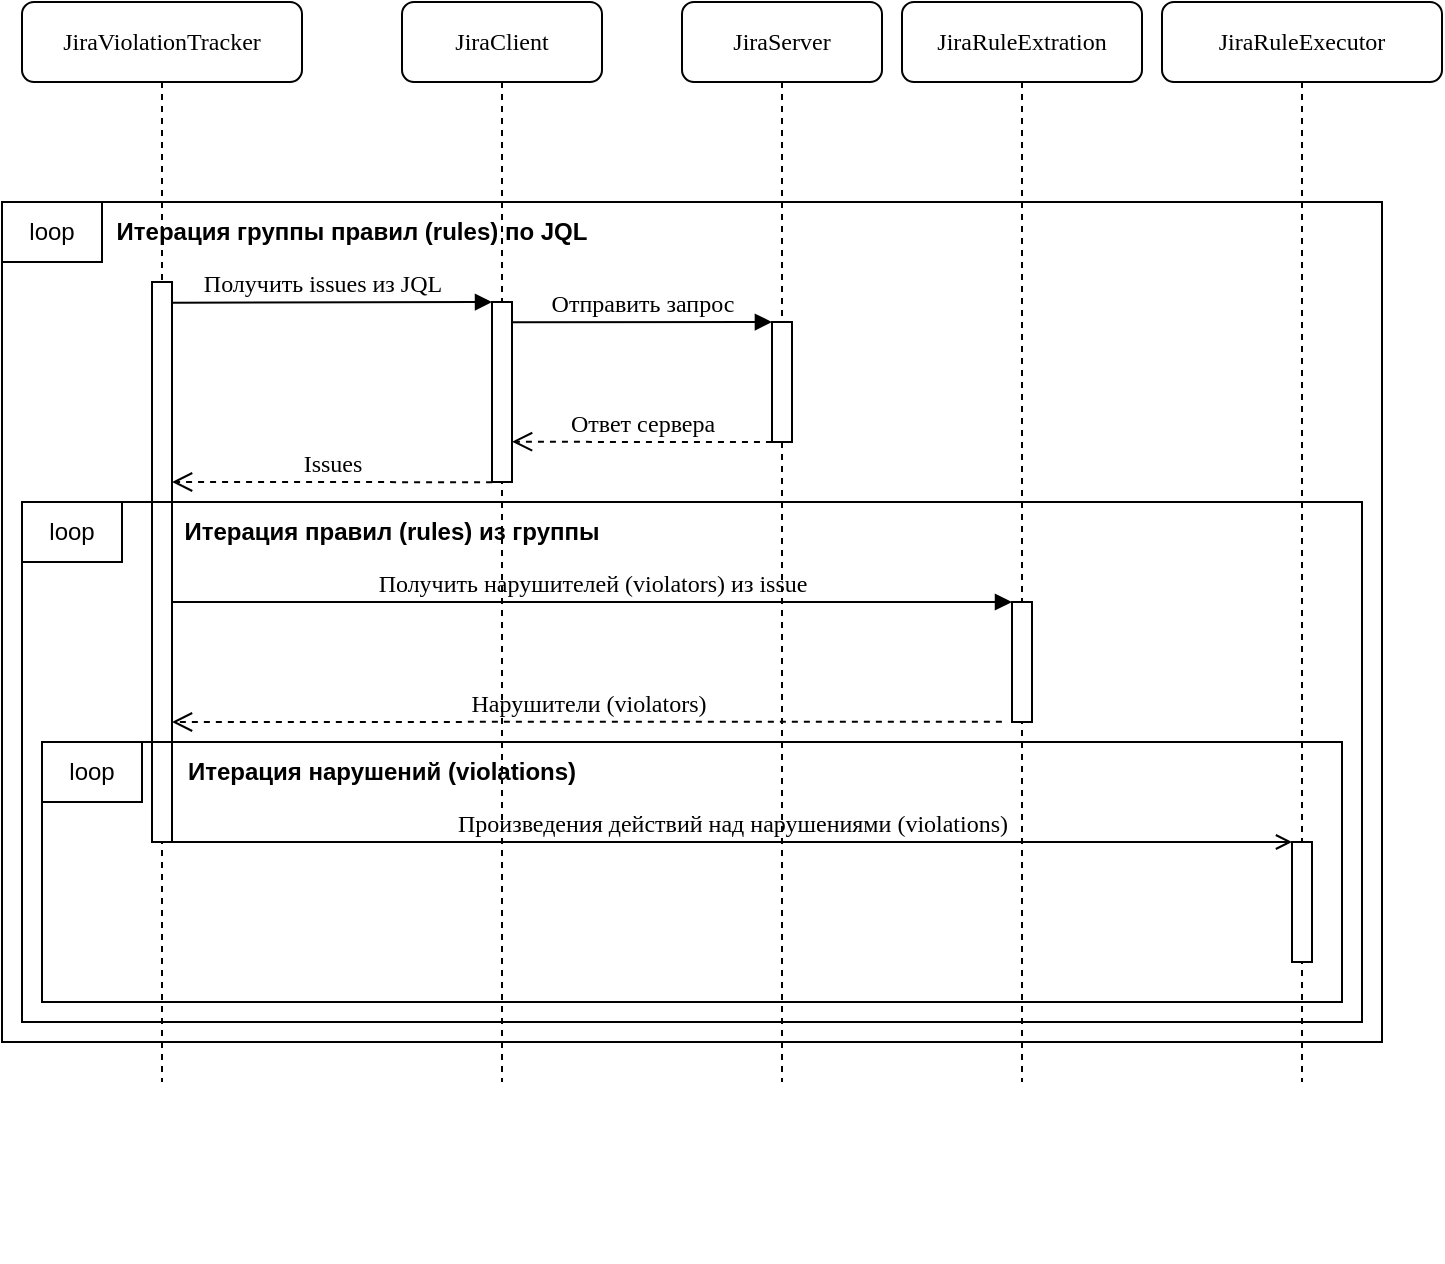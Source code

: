 <mxfile version="24.8.3" pages="2">
  <diagram id="vakS7NAxDZcy6g4z0lDy" name="Sequence">
    <mxGraphModel dx="1430" dy="761" grid="1" gridSize="10" guides="1" tooltips="1" connect="1" arrows="1" fold="1" page="1" pageScale="1" pageWidth="850" pageHeight="1100" math="0" shadow="0">
      <root>
        <mxCell id="0" />
        <mxCell id="1" parent="0" />
        <mxCell id="gVNF3NikwQE1ZalJSSpd-6" value="&lt;div&gt;JiraRuleExtration&lt;/div&gt;" style="shape=umlLifeline;perimeter=lifelinePerimeter;whiteSpace=wrap;html=1;container=1;collapsible=0;recursiveResize=0;outlineConnect=0;rounded=1;shadow=0;comic=0;labelBackgroundColor=none;strokeWidth=1;fontFamily=Verdana;fontSize=12;align=center;" parent="1" vertex="1">
          <mxGeometry x="450" y="20" width="120" height="540" as="geometry" />
        </mxCell>
        <mxCell id="DYRL_JZSQu2P8z3fibKQ-9" value="" style="html=1;points=[];perimeter=orthogonalPerimeter;rounded=0;shadow=0;comic=0;labelBackgroundColor=none;strokeWidth=1;fontFamily=Verdana;fontSize=12;align=center;fillColor=default;" vertex="1" parent="gVNF3NikwQE1ZalJSSpd-6">
          <mxGeometry x="55" y="300" width="10" height="60" as="geometry" />
        </mxCell>
        <mxCell id="gVNF3NikwQE1ZalJSSpd-1" value="JiraClient" style="shape=umlLifeline;perimeter=lifelinePerimeter;whiteSpace=wrap;html=1;container=0;collapsible=0;recursiveResize=0;outlineConnect=0;rounded=1;shadow=0;comic=0;labelBackgroundColor=none;strokeWidth=1;fontFamily=Verdana;fontSize=12;align=center;" parent="1" vertex="1">
          <mxGeometry x="200" y="20" width="100" height="540" as="geometry" />
        </mxCell>
        <mxCell id="gVNF3NikwQE1ZalJSSpd-3" value="JiraServer" style="shape=umlLifeline;perimeter=lifelinePerimeter;whiteSpace=wrap;html=1;container=0;collapsible=0;recursiveResize=0;outlineConnect=0;rounded=1;shadow=0;comic=0;labelBackgroundColor=none;strokeWidth=1;fontFamily=Verdana;fontSize=12;align=center;" parent="1" vertex="1">
          <mxGeometry x="340" y="20" width="100" height="540" as="geometry" />
        </mxCell>
        <mxCell id="gVNF3NikwQE1ZalJSSpd-7" value="JiraRuleExecutor" style="shape=umlLifeline;perimeter=lifelinePerimeter;whiteSpace=wrap;html=1;container=1;collapsible=0;recursiveResize=0;outlineConnect=0;rounded=1;shadow=0;comic=0;labelBackgroundColor=none;strokeWidth=1;fontFamily=Verdana;fontSize=12;align=center;" parent="1" vertex="1">
          <mxGeometry x="580" y="20" width="140" height="540" as="geometry" />
        </mxCell>
        <mxCell id="DYRL_JZSQu2P8z3fibKQ-20" value="" style="html=1;points=[];perimeter=orthogonalPerimeter;rounded=0;shadow=0;comic=0;labelBackgroundColor=none;strokeWidth=1;fontFamily=Verdana;fontSize=12;align=center;fillColor=default;" vertex="1" parent="gVNF3NikwQE1ZalJSSpd-7">
          <mxGeometry x="65" y="420" width="10" height="60" as="geometry" />
        </mxCell>
        <mxCell id="gVNF3NikwQE1ZalJSSpd-9" value="JiraViolationTracker" style="shape=umlLifeline;perimeter=lifelinePerimeter;whiteSpace=wrap;html=1;container=0;collapsible=0;recursiveResize=0;outlineConnect=0;rounded=1;shadow=0;comic=0;labelBackgroundColor=none;strokeWidth=1;fontFamily=Verdana;fontSize=12;align=center;movable=1;resizable=1;rotatable=1;deletable=1;editable=1;locked=0;connectable=1;" parent="1" vertex="1">
          <mxGeometry x="10" y="20" width="140" height="540" as="geometry" />
        </mxCell>
        <mxCell id="gVNF3NikwQE1ZalJSSpd-10" value="" style="html=1;points=[];perimeter=orthogonalPerimeter;rounded=0;shadow=0;comic=0;labelBackgroundColor=none;strokeWidth=1;fontFamily=Verdana;fontSize=12;align=center;" parent="1" vertex="1">
          <mxGeometry x="75" y="160" width="10" height="280" as="geometry" />
        </mxCell>
        <mxCell id="DYRL_JZSQu2P8z3fibKQ-1" value="Получить issues из JQL" style="html=1;verticalAlign=bottom;endArrow=block;entryX=0;entryY=0.002;labelBackgroundColor=none;fontFamily=Verdana;fontSize=12;edgeStyle=elbowEdgeStyle;elbow=vertical;entryDx=0;entryDy=0;entryPerimeter=0;exitX=0.964;exitY=0.037;exitDx=0;exitDy=0;exitPerimeter=0;" edge="1" parent="1" source="gVNF3NikwQE1ZalJSSpd-10" target="gVNF3NikwQE1ZalJSSpd-2">
          <mxGeometry x="-0.057" relative="1" as="geometry">
            <mxPoint x="90" y="170" as="sourcePoint" />
            <mxPoint x="215" y="170" as="targetPoint" />
            <Array as="points">
              <mxPoint x="170" y="170" />
            </Array>
            <mxPoint as="offset" />
          </mxGeometry>
        </mxCell>
        <mxCell id="DYRL_JZSQu2P8z3fibKQ-4" value="Issues" style="html=1;verticalAlign=bottom;endArrow=open;dashed=1;endSize=8;labelBackgroundColor=none;fontFamily=Verdana;fontSize=12;edgeStyle=elbowEdgeStyle;elbow=vertical;exitX=0.004;exitY=1.001;exitDx=0;exitDy=0;exitPerimeter=0;entryX=1.003;entryY=0.357;entryDx=0;entryDy=0;entryPerimeter=0;" edge="1" parent="1" source="gVNF3NikwQE1ZalJSSpd-2" target="gVNF3NikwQE1ZalJSSpd-10">
          <mxGeometry relative="1" as="geometry">
            <mxPoint x="90" y="260" as="targetPoint" />
            <Array as="points">
              <mxPoint x="160" y="260" />
              <mxPoint x="190" y="260" />
            </Array>
            <mxPoint x="215" y="260" as="sourcePoint" />
          </mxGeometry>
        </mxCell>
        <mxCell id="DYRL_JZSQu2P8z3fibKQ-2" value="Отправить запрос" style="html=1;verticalAlign=bottom;endArrow=block;labelBackgroundColor=none;fontFamily=Verdana;fontSize=12;edgeStyle=elbowEdgeStyle;elbow=vertical;exitX=1.005;exitY=0.113;exitDx=0;exitDy=0;exitPerimeter=0;entryX=-0.004;entryY=0.001;entryDx=0;entryDy=0;entryPerimeter=0;" edge="1" parent="1" source="gVNF3NikwQE1ZalJSSpd-2" target="gVNF3NikwQE1ZalJSSpd-4">
          <mxGeometry relative="1" as="geometry">
            <mxPoint x="250" y="180" as="sourcePoint" />
            <Array as="points" />
            <mxPoint x="385" y="180" as="targetPoint" />
          </mxGeometry>
        </mxCell>
        <mxCell id="DYRL_JZSQu2P8z3fibKQ-3" value="Ответ сервера" style="html=1;verticalAlign=bottom;endArrow=open;dashed=1;endSize=8;labelBackgroundColor=none;fontFamily=Verdana;fontSize=12;edgeStyle=elbowEdgeStyle;elbow=horizontal;exitX=-0.003;exitY=1.001;exitDx=0;exitDy=0;exitPerimeter=0;entryX=1.003;entryY=0.776;entryDx=0;entryDy=0;entryPerimeter=0;" edge="1" parent="1" source="gVNF3NikwQE1ZalJSSpd-4" target="gVNF3NikwQE1ZalJSSpd-2">
          <mxGeometry relative="1" as="geometry">
            <mxPoint x="265" y="240" as="targetPoint" />
            <Array as="points">
              <mxPoint x="340" y="240" />
              <mxPoint x="370" y="240" />
            </Array>
            <mxPoint x="395" y="240" as="sourcePoint" />
          </mxGeometry>
        </mxCell>
        <mxCell id="gVNF3NikwQE1ZalJSSpd-2" value="" style="html=1;points=[];perimeter=orthogonalPerimeter;rounded=0;shadow=0;comic=0;labelBackgroundColor=none;strokeWidth=1;fontFamily=Verdana;fontSize=12;align=center;" parent="1" vertex="1">
          <mxGeometry x="245" y="170" width="10" height="90" as="geometry" />
        </mxCell>
        <mxCell id="gVNF3NikwQE1ZalJSSpd-4" value="" style="html=1;points=[];perimeter=orthogonalPerimeter;rounded=0;shadow=0;comic=0;labelBackgroundColor=none;strokeWidth=1;fontFamily=Verdana;fontSize=12;align=center;" parent="1" vertex="1">
          <mxGeometry x="385" y="180" width="10" height="60" as="geometry" />
        </mxCell>
        <mxCell id="DYRL_JZSQu2P8z3fibKQ-17" value="Получить нарушителей (violators) из issue" style="html=1;verticalAlign=bottom;endArrow=block;labelBackgroundColor=none;fontFamily=Verdana;fontSize=12;edgeStyle=elbowEdgeStyle;elbow=vertical;" edge="1" parent="1">
          <mxGeometry relative="1" as="geometry">
            <mxPoint x="85" y="320" as="sourcePoint" />
            <mxPoint x="505" y="320" as="targetPoint" />
            <Array as="points">
              <mxPoint x="300" y="320" />
            </Array>
          </mxGeometry>
        </mxCell>
        <mxCell id="DYRL_JZSQu2P8z3fibKQ-31" value="Нарушители (violators)" style="html=1;verticalAlign=bottom;endArrow=open;dashed=1;endSize=8;labelBackgroundColor=none;fontFamily=Verdana;fontSize=12;edgeStyle=elbowEdgeStyle;elbow=vertical;exitX=-0.007;exitY=0.997;exitDx=0;exitDy=0;exitPerimeter=0;" edge="1" parent="1">
          <mxGeometry relative="1" as="geometry">
            <mxPoint x="85" y="380" as="targetPoint" />
            <Array as="points">
              <mxPoint x="410" y="380" />
              <mxPoint x="440" y="380" />
            </Array>
            <mxPoint x="499.93" y="379.82" as="sourcePoint" />
          </mxGeometry>
        </mxCell>
        <mxCell id="DYRL_JZSQu2P8z3fibKQ-32" value="Произведения действий над нарушениями (violations)" style="html=1;verticalAlign=bottom;endArrow=open;labelBackgroundColor=none;fontFamily=Verdana;fontSize=12;edgeStyle=elbowEdgeStyle;elbow=vertical;endFill=0;entryX=0.003;entryY=0.001;entryDx=0;entryDy=0;entryPerimeter=0;" edge="1" parent="1" target="DYRL_JZSQu2P8z3fibKQ-20">
          <mxGeometry relative="1" as="geometry">
            <mxPoint x="84.996" y="440" as="sourcePoint" />
            <mxPoint x="650" y="440" as="targetPoint" />
            <Array as="points" />
            <mxPoint as="offset" />
          </mxGeometry>
        </mxCell>
        <mxCell id="DYRL_JZSQu2P8z3fibKQ-35" value="" style="rounded=0;whiteSpace=wrap;html=1;fillColor=none;" vertex="1" parent="1">
          <mxGeometry y="120" width="690" height="420" as="geometry" />
        </mxCell>
        <mxCell id="DYRL_JZSQu2P8z3fibKQ-36" value="loop" style="rounded=0;whiteSpace=wrap;html=1;" vertex="1" parent="1">
          <mxGeometry y="120" width="50" height="30" as="geometry" />
        </mxCell>
        <mxCell id="DYRL_JZSQu2P8z3fibKQ-38" value="Итерация группы правил (rules) по JQL" style="text;html=1;align=center;verticalAlign=middle;whiteSpace=wrap;rounded=0;fontStyle=1" vertex="1" parent="1">
          <mxGeometry x="50" y="120" width="250" height="30" as="geometry" />
        </mxCell>
        <mxCell id="DYRL_JZSQu2P8z3fibKQ-44" value="" style="group" vertex="1" connectable="0" parent="1">
          <mxGeometry x="10" y="270" width="680" height="380" as="geometry" />
        </mxCell>
        <mxCell id="DYRL_JZSQu2P8z3fibKQ-40" value="" style="rounded=0;whiteSpace=wrap;html=1;fillColor=none;" vertex="1" parent="DYRL_JZSQu2P8z3fibKQ-44">
          <mxGeometry width="670" height="260" as="geometry" />
        </mxCell>
        <mxCell id="DYRL_JZSQu2P8z3fibKQ-42" value="Итерация правил (rules) из группы" style="text;html=1;align=center;verticalAlign=middle;whiteSpace=wrap;rounded=0;fontStyle=1" vertex="1" parent="DYRL_JZSQu2P8z3fibKQ-44">
          <mxGeometry x="80" width="210" height="30" as="geometry" />
        </mxCell>
        <mxCell id="DYRL_JZSQu2P8z3fibKQ-41" value="loop" style="rounded=0;whiteSpace=wrap;html=1;" vertex="1" parent="DYRL_JZSQu2P8z3fibKQ-44">
          <mxGeometry width="50" height="30" as="geometry" />
        </mxCell>
        <mxCell id="DYRL_JZSQu2P8z3fibKQ-45" value="" style="group" vertex="1" connectable="0" parent="DYRL_JZSQu2P8z3fibKQ-44">
          <mxGeometry x="10" y="120" width="670" height="260" as="geometry" />
        </mxCell>
        <mxCell id="DYRL_JZSQu2P8z3fibKQ-46" value="" style="rounded=0;whiteSpace=wrap;html=1;fillColor=none;" vertex="1" parent="DYRL_JZSQu2P8z3fibKQ-45">
          <mxGeometry width="650" height="130" as="geometry" />
        </mxCell>
        <mxCell id="DYRL_JZSQu2P8z3fibKQ-47" value="Итерация нарушений (violations)" style="text;html=1;align=center;verticalAlign=middle;whiteSpace=wrap;rounded=0;fontStyle=1" vertex="1" parent="DYRL_JZSQu2P8z3fibKQ-45">
          <mxGeometry x="70" width="200" height="30" as="geometry" />
        </mxCell>
        <mxCell id="DYRL_JZSQu2P8z3fibKQ-48" value="loop" style="rounded=0;whiteSpace=wrap;html=1;" vertex="1" parent="DYRL_JZSQu2P8z3fibKQ-45">
          <mxGeometry width="50" height="30" as="geometry" />
        </mxCell>
      </root>
    </mxGraphModel>
  </diagram>
  <diagram name="Class" id="c4acf3e9-155e-7222-9cf6-157b1a14988f">
    <mxGraphModel dx="2074" dy="1104" grid="1" gridSize="10" guides="1" tooltips="1" connect="1" arrows="1" fold="1" page="1" pageScale="1" pageWidth="850" pageHeight="1100" background="none" math="0" shadow="0">
      <root>
        <mxCell id="0" />
        <mxCell id="1" parent="0" />
        <mxCell id="M7qBrIGJbLVV2UQd1HQU-116" value="" style="rounded=0;whiteSpace=wrap;html=1;gradientColor=none;fillStyle=zigzag-line;fillColor=none;" parent="1" vertex="1">
          <mxGeometry x="1030" y="350" width="510" height="580" as="geometry" />
        </mxCell>
        <mxCell id="M7qBrIGJbLVV2UQd1HQU-115" value="" style="rounded=0;whiteSpace=wrap;html=1;gradientColor=none;fillStyle=zigzag-line;fillColor=none;" parent="1" vertex="1">
          <mxGeometry x="160" y="10" width="640" height="460" as="geometry" />
        </mxCell>
        <mxCell id="M7qBrIGJbLVV2UQd1HQU-154" value="" style="rounded=0;whiteSpace=wrap;html=1;fillStyle=zigzag-line;fillColor=none;" parent="1" vertex="1">
          <mxGeometry x="60" y="651.5" width="950" height="890" as="geometry" />
        </mxCell>
        <mxCell id="5d2195bd80daf111-20" value="&lt;p style=&quot;margin:0px;margin-top:4px;text-align:center;&quot;&gt;&lt;b&gt;EmailMessage&lt;/b&gt;&lt;/p&gt;&lt;hr size=&quot;1&quot;&gt;&lt;p style=&quot;margin:0px;margin-left:4px;&quot;&gt;- content: object&lt;br&gt;- subject: string?&lt;/p&gt;&lt;hr size=&quot;1&quot;&gt;&lt;p style=&quot;margin: 0px 0px 0px 4px;&quot;&gt;+&amp;nbsp;&lt;span style=&quot;background-color: initial; text-align: center;&quot;&gt;emailMessage(&lt;/span&gt;&lt;span style=&quot;background-color: initial;&quot;&gt;content: object, subject:&amp;nbsp;&lt;/span&gt;&lt;span style=&quot;text-align: center; background-color: initial;&quot;&gt;string?&lt;/span&gt;&lt;span style=&quot;background-color: initial;&quot;&gt;&amp;nbsp;= null&lt;/span&gt;&lt;span style=&quot;background-color: initial; text-align: center;&quot;&gt;)&lt;/span&gt;&lt;/p&gt;&lt;p style=&quot;margin: 0px 0px 0px 4px;&quot;&gt;+ getContent(): object&lt;br&gt;&lt;/p&gt;&lt;p style=&quot;margin: 0px 0px 0px 4px;&quot;&gt;+ setContent(value: object)&lt;/p&gt;&lt;p style=&quot;margin: 0px 0px 0px 4px;&quot;&gt;+ getSubject(): string?&lt;br&gt;&lt;/p&gt;&lt;p style=&quot;margin: 0px 0px 0px 4px;&quot;&gt;+ setSubject(value:&amp;nbsp;&lt;span style=&quot;background-color: initial;&quot;&gt;string?&lt;/span&gt;&lt;span style=&quot;background-color: initial;&quot;&gt;)&lt;/span&gt;&lt;/p&gt;&lt;p style=&quot;margin: 0px 0px 0px 4px;&quot;&gt;+ createMimeMessage(): MimeMessage&lt;/p&gt;" style="verticalAlign=top;align=left;overflow=fill;fontSize=12;fontFamily=Helvetica;html=1;rounded=0;shadow=0;comic=0;labelBackgroundColor=none;strokeWidth=1" parent="1" vertex="1">
          <mxGeometry x="1050" y="390" width="305" height="160" as="geometry" />
        </mxCell>
        <mxCell id="M7qBrIGJbLVV2UQd1HQU-99" style="edgeStyle=orthogonalEdgeStyle;rounded=0;orthogonalLoop=1;jettySize=auto;html=1;exitX=0.191;exitY=-0.002;exitDx=0;exitDy=0;entryX=0.75;entryY=1;entryDx=0;entryDy=0;endArrow=open;endFill=0;dashed=1;endSize=10;exitPerimeter=0;" parent="1" source="M7qBrIGJbLVV2UQd1HQU-5" target="5d2195bd80daf111-18" edge="1">
          <mxGeometry relative="1" as="geometry" />
        </mxCell>
        <mxCell id="M7qBrIGJbLVV2UQd1HQU-103" style="edgeStyle=orthogonalEdgeStyle;rounded=0;orthogonalLoop=1;jettySize=auto;html=1;exitX=0.629;exitY=0.004;exitDx=0;exitDy=0;entryX=0.25;entryY=1;entryDx=0;entryDy=0;endArrow=open;endFill=0;endSize=10;dashed=1;exitPerimeter=0;" parent="1" source="M7qBrIGJbLVV2UQd1HQU-5" target="M7qBrIGJbLVV2UQd1HQU-3" edge="1">
          <mxGeometry relative="1" as="geometry" />
        </mxCell>
        <mxCell id="M7qBrIGJbLVV2UQd1HQU-5" value="&lt;p style=&quot;margin:0px;margin-top:4px;text-align:center;&quot;&gt;&lt;i&gt;&amp;lt;&amp;lt;Interface&amp;gt;&amp;gt;&lt;/i&gt;&lt;br&gt;&lt;b&gt;ISender&lt;/b&gt;&lt;/p&gt;&lt;hr size=&quot;1&quot;&gt;&lt;p style=&quot;margin:0px;margin-left:4px;&quot;&gt;&lt;br&gt;&lt;/p&gt;&lt;hr size=&quot;1&quot;&gt;&lt;p style=&quot;margin:0px;margin-left:4px;&quot;&gt;+ sendMessage(message:&amp;nbsp;&lt;span style=&quot;background-color: initial;&quot;&gt;IMessage&lt;/span&gt;&lt;span style=&quot;background-color: initial;&quot;&gt;, user:&amp;nbsp;&lt;/span&gt;&lt;span style=&quot;background-color: initial;&quot;&gt;IUser&lt;/span&gt;&lt;span style=&quot;background-color: initial;&quot;&gt;): Task&lt;/span&gt;&lt;/p&gt;" style="verticalAlign=top;align=left;overflow=fill;fontSize=12;fontFamily=Helvetica;html=1;rounded=0;shadow=0;comic=0;labelBackgroundColor=none;strokeWidth=1" parent="1" vertex="1">
          <mxGeometry x="340" y="200" width="410" height="93" as="geometry" />
        </mxCell>
        <mxCell id="M7qBrIGJbLVV2UQd1HQU-106" style="edgeStyle=orthogonalEdgeStyle;rounded=0;orthogonalLoop=1;jettySize=auto;html=1;exitX=1;exitY=0.25;exitDx=0;exitDy=0;entryX=0.25;entryY=0;entryDx=0;entryDy=0;endArrow=none;endFill=0;startArrow=block;startFill=0;dashed=1;endSize=6;startSize=10;" parent="1" source="M7qBrIGJbLVV2UQd1HQU-3" target="5d2195bd80daf111-20" edge="1">
          <mxGeometry relative="1" as="geometry" />
        </mxCell>
        <mxCell id="M7qBrIGJbLVV2UQd1HQU-117" style="edgeStyle=orthogonalEdgeStyle;rounded=0;orthogonalLoop=1;jettySize=auto;html=1;exitX=1;exitY=0.75;exitDx=0;exitDy=0;entryX=0;entryY=0.25;entryDx=0;entryDy=0;endArrow=diamondThin;endFill=0;endSize=10;" parent="1" source="M7qBrIGJbLVV2UQd1HQU-3" target="M7qBrIGJbLVV2UQd1HQU-21" edge="1">
          <mxGeometry relative="1" as="geometry">
            <Array as="points">
              <mxPoint x="1020" y="132" />
              <mxPoint x="1020" y="706" />
            </Array>
          </mxGeometry>
        </mxCell>
        <mxCell id="M7qBrIGJbLVV2UQd1HQU-3" value="&lt;p style=&quot;margin:0px;margin-top:4px;text-align:center;&quot;&gt;&lt;i&gt;&amp;lt;&amp;lt;Interface&amp;gt;&amp;gt;&lt;/i&gt;&lt;br&gt;&lt;b&gt;IMessage&lt;/b&gt;&lt;/p&gt;&lt;hr size=&quot;1&quot;&gt;&lt;p style=&quot;margin:0px;margin-left:4px;&quot;&gt;&lt;br&gt;&lt;/p&gt;&lt;hr size=&quot;1&quot;&gt;&lt;p style=&quot;margin:0px;margin-left:4px;&quot;&gt;+ getContent(): object&lt;br&gt;&lt;/p&gt;&lt;p style=&quot;margin:0px;margin-left:4px;&quot;&gt;+ setContent(value:&amp;nbsp;&lt;span style=&quot;background-color: initial;&quot;&gt;object&lt;/span&gt;&lt;span style=&quot;background-color: initial;&quot;&gt;)&lt;/span&gt;&lt;/p&gt;" style="verticalAlign=top;align=left;overflow=fill;fontSize=12;fontFamily=Helvetica;html=1;rounded=0;shadow=0;comic=0;labelBackgroundColor=none;strokeWidth=1" parent="1" vertex="1">
          <mxGeometry x="560" y="60" width="150" height="109" as="geometry" />
        </mxCell>
        <mxCell id="M7qBrIGJbLVV2UQd1HQU-14" style="edgeStyle=orthogonalEdgeStyle;rounded=0;orthogonalLoop=1;jettySize=auto;html=1;exitX=0.354;exitY=0.032;exitDx=0;exitDy=0;entryX=0.5;entryY=1;entryDx=0;entryDy=0;dashed=1;endArrow=block;endFill=0;endSize=10;exitPerimeter=0;" parent="1" source="M7qBrIGJbLVV2UQd1HQU-9" target="M7qBrIGJbLVV2UQd1HQU-5" edge="1">
          <mxGeometry relative="1" as="geometry" />
        </mxCell>
        <mxCell id="M7qBrIGJbLVV2UQd1HQU-9" value="&lt;p style=&quot;margin:0px;margin-top:4px;text-align:center;&quot;&gt;&lt;i&gt;&amp;lt;&amp;lt;Interface&amp;gt;&amp;gt;&lt;/i&gt;&lt;br&gt;&lt;b&gt;IMultiSender&lt;/b&gt;&lt;/p&gt;&lt;hr size=&quot;1&quot;&gt;&lt;p style=&quot;margin:0px;margin-left:4px;&quot;&gt;&lt;br&gt;&lt;/p&gt;&lt;hr size=&quot;1&quot;&gt;&lt;p style=&quot;margin:0px;margin-left:4px;&quot;&gt;+ sendMessage(message:&amp;nbsp;&lt;span style=&quot;background-color: initial;&quot;&gt;IMessage&lt;/span&gt;&lt;span style=&quot;background-color: initial;&quot;&gt;, users&lt;/span&gt;&lt;span style=&quot;background-color: initial;&quot;&gt;[0..*]&lt;/span&gt;&lt;span style=&quot;background-color: initial;&quot;&gt;:&amp;nbsp;&lt;/span&gt;&lt;span style=&quot;background-color: initial;&quot;&gt;IUser&lt;/span&gt;&lt;span style=&quot;background-color: initial;&quot;&gt;): Task&lt;/span&gt;&lt;/p&gt;" style="verticalAlign=top;align=left;overflow=fill;fontSize=12;fontFamily=Helvetica;html=1;rounded=0;shadow=0;comic=0;labelBackgroundColor=none;strokeWidth=1" parent="1" vertex="1">
          <mxGeometry x="427.5" y="352" width="335" height="93" as="geometry" />
        </mxCell>
        <mxCell id="M7qBrIGJbLVV2UQd1HQU-34" style="edgeStyle=orthogonalEdgeStyle;rounded=0;orthogonalLoop=1;jettySize=auto;html=1;exitX=0.5;exitY=0;exitDx=0;exitDy=0;entryX=0.5;entryY=1;entryDx=0;entryDy=0;endArrow=block;endFill=0;endSize=10;dashed=1;" parent="1" source="M7qBrIGJbLVV2UQd1HQU-21" target="M7qBrIGJbLVV2UQd1HQU-9" edge="1">
          <mxGeometry relative="1" as="geometry">
            <Array as="points">
              <mxPoint x="1268" y="590" />
              <mxPoint x="595" y="590" />
            </Array>
          </mxGeometry>
        </mxCell>
        <mxCell id="M7qBrIGJbLVV2UQd1HQU-112" style="edgeStyle=orthogonalEdgeStyle;rounded=0;orthogonalLoop=1;jettySize=auto;html=1;exitX=0.5;exitY=0;exitDx=0;exitDy=0;entryX=0.5;entryY=1;entryDx=0;entryDy=0;endArrow=block;endFill=0;dashed=1;endSize=10;" parent="1" source="M7qBrIGJbLVV2UQd1HQU-28" target="M7qBrIGJbLVV2UQd1HQU-1" edge="1">
          <mxGeometry relative="1" as="geometry">
            <Array as="points">
              <mxPoint x="760" y="716" />
              <mxPoint x="760" y="630" />
              <mxPoint x="284" y="630" />
            </Array>
          </mxGeometry>
        </mxCell>
        <mxCell id="M7qBrIGJbLVV2UQd1HQU-143" style="edgeStyle=orthogonalEdgeStyle;rounded=0;orthogonalLoop=1;jettySize=auto;html=1;exitX=0.5;exitY=1;exitDx=0;exitDy=0;entryX=0.935;entryY=0.001;entryDx=0;entryDy=0;endArrow=diamondThin;endFill=0;endSize=10;entryPerimeter=0;" parent="1" source="M7qBrIGJbLVV2UQd1HQU-28" target="M7qBrIGJbLVV2UQd1HQU-72" edge="1">
          <mxGeometry relative="1" as="geometry" />
        </mxCell>
        <mxCell id="M7qBrIGJbLVV2UQd1HQU-28" value="&lt;p style=&quot;margin:0px;margin-top:4px;text-align:center;&quot;&gt;&lt;b&gt;JiraClient&lt;/b&gt;&lt;/p&gt;&lt;hr size=&quot;1&quot;&gt;&lt;p style=&quot;margin:0px;margin-left:4px;&quot;&gt;- jiraClient: Jira&lt;br&gt;&lt;/p&gt;&lt;hr size=&quot;1&quot;&gt;&lt;p style=&quot;margin: 0px 0px 0px 4px;&quot;&gt;&lt;span style=&quot;background-color: initial;&quot;&gt;+ jiraClient(url: string, user:&amp;nbsp;&lt;/span&gt;&lt;span style=&quot;background-color: initial;&quot;&gt;string&lt;/span&gt;&lt;span style=&quot;background-color: initial;&quot;&gt;, password:&amp;nbsp;&lt;/span&gt;&lt;span style=&quot;background-color: initial;&quot;&gt;string&lt;/span&gt;&lt;span style=&quot;background-color: initial;&quot;&gt;)&lt;/span&gt;&lt;/p&gt;&lt;p style=&quot;margin: 0px 0px 0px 4px;&quot;&gt;+&amp;nbsp;&lt;span style=&quot;background-color: initial;&quot;&gt;checkUserId(userId:&amp;nbsp;&lt;/span&gt;&lt;span style=&quot;background-color: initial;&quot;&gt;object&lt;/span&gt;&lt;span style=&quot;background-color: initial;&quot;&gt;): Task&amp;lt;bool&amp;gt;&lt;/span&gt;&lt;/p&gt;&lt;p style=&quot;margin: 0px 0px 0px 4px;&quot;&gt;&lt;span style=&quot;background-color: initial;&quot;&gt;+&amp;nbsp;&lt;/span&gt;&lt;span style=&quot;background-color: initial;&quot;&gt;getIssuesFromJql(&lt;/span&gt;&lt;span style=&quot;background-color: initial;&quot;&gt;jql:&amp;nbsp;&lt;/span&gt;&lt;span style=&quot;background-color: initial;&quot;&gt;string&lt;/span&gt;&lt;span style=&quot;background-color: initial;&quot;&gt;,&lt;/span&gt;&lt;span style=&quot;background-color: initial;&quot;&gt;&amp;nbsp;maxIssues:&amp;nbsp;&lt;/span&gt;&lt;span style=&quot;background-color: initial;&quot;&gt;int?&lt;/span&gt;&lt;span style=&quot;background-color: initial;&quot;&gt;&amp;nbsp;= null):&amp;nbsp;&lt;/span&gt;&lt;span style=&quot;background-color: initial;&quot;&gt;Task&amp;lt;Issue[*]&amp;gt;&lt;/span&gt;&lt;/p&gt;&lt;p style=&quot;margin: 0px 0px 0px 4px;&quot;&gt;&lt;span style=&quot;background-color: initial;&quot;&gt;+&amp;nbsp;&lt;/span&gt;&lt;span style=&quot;background-color: initial;&quot;&gt;createLink(issueKey:&amp;nbsp;&lt;/span&gt;&lt;span style=&quot;background-color: initial;&quot;&gt;string&lt;/span&gt;&lt;span style=&quot;background-color: initial;&quot;&gt;): string&lt;/span&gt;&lt;/p&gt;" style="verticalAlign=top;align=left;overflow=fill;fontSize=12;fontFamily=Helvetica;html=1;rounded=0;shadow=0;comic=0;labelBackgroundColor=none;strokeWidth=1" parent="1" vertex="1">
          <mxGeometry x="610" y="716" width="382.5" height="120" as="geometry" />
        </mxCell>
        <mxCell id="5d2195bd80daf111-18" value="&lt;p style=&quot;margin:0px;margin-top:4px;text-align:center;&quot;&gt;&lt;i&gt;&amp;lt;&amp;lt;Interface&amp;gt;&amp;gt;&lt;/i&gt;&lt;br&gt;&lt;b&gt;IUser&lt;/b&gt;&lt;/p&gt;&lt;hr size=&quot;1&quot;&gt;&lt;p style=&quot;margin:0px;margin-left:4px;&quot;&gt;&lt;br&gt;&lt;/p&gt;&lt;hr size=&quot;1&quot;&gt;&lt;p style=&quot;margin:0px;margin-left:4px;&quot;&gt;+ getId(): object&lt;br&gt;&lt;/p&gt;" style="verticalAlign=top;align=left;overflow=fill;fontSize=12;fontFamily=Helvetica;html=1;rounded=0;shadow=0;comic=0;labelBackgroundColor=none;strokeWidth=1" parent="1" vertex="1">
          <mxGeometry x="230" y="30" width="250" height="93" as="geometry" />
        </mxCell>
        <mxCell id="M7qBrIGJbLVV2UQd1HQU-125" style="edgeStyle=orthogonalEdgeStyle;rounded=0;orthogonalLoop=1;jettySize=auto;html=1;exitX=0.839;exitY=1.003;exitDx=0;exitDy=0;entryX=0;entryY=1;entryDx=0;entryDy=0;endArrow=diamondThin;endFill=1;endSize=10;exitPerimeter=0;" parent="1" source="M7qBrIGJbLVV2UQd1HQU-37" target="M7qBrIGJbLVV2UQd1HQU-128" edge="1">
          <mxGeometry relative="1" as="geometry" />
        </mxCell>
        <mxCell id="M7qBrIGJbLVV2UQd1HQU-37" value="&lt;p style=&quot;margin:0px;margin-top:4px;text-align:center;&quot;&gt;&lt;b&gt;JiraUser&lt;/b&gt;&lt;/p&gt;&lt;hr size=&quot;1&quot;&gt;&lt;p style=&quot;margin:0px;margin-left:4px;&quot;&gt;- id: object&lt;br&gt;&lt;/p&gt;&lt;p style=&quot;margin:0px;margin-left:4px;&quot;&gt;- email: string?&lt;/p&gt;&lt;hr size=&quot;1&quot;&gt;&lt;p style=&quot;margin: 0px 0px 0px 4px;&quot;&gt;&lt;span style=&quot;background-color: initial;&quot;&gt;+ jiraUser(username: string, email: string?&lt;/span&gt;&lt;span style=&quot;background-color: initial;&quot;&gt;)&lt;/span&gt;&lt;/p&gt;&lt;p style=&quot;margin: 0px 0px 0px 4px;&quot;&gt;&lt;span style=&quot;background-color: initial;&quot;&gt;+ jiraUser(user: JiraUser&lt;/span&gt;&lt;span style=&quot;background-color: initial;&quot;&gt;)&lt;/span&gt;&lt;span style=&quot;background-color: initial;&quot;&gt;&lt;br&gt;&lt;/span&gt;&lt;/p&gt;&lt;p style=&quot;margin: 0px 0px 0px 4px;&quot;&gt;+ get&lt;span style=&quot;background-color: initial;&quot;&gt;Id(&lt;/span&gt;&lt;span style=&quot;background-color: initial;&quot;&gt;): object&lt;/span&gt;&lt;span style=&quot;background-color: initial;&quot;&gt;&lt;br&gt;&lt;/span&gt;&lt;/p&gt;&lt;p style=&quot;margin: 0px 0px 0px 4px;&quot;&gt;&lt;span style=&quot;background-color: initial;&quot;&gt;+&amp;nbsp;&lt;/span&gt;&lt;span style=&quot;background-color: initial;&quot;&gt;getEmail(&lt;/span&gt;&lt;span style=&quot;background-color: initial;&quot;&gt;): string?&lt;/span&gt;&lt;/p&gt;" style="verticalAlign=top;align=left;overflow=fill;fontSize=12;fontFamily=Helvetica;html=1;rounded=0;shadow=0;comic=0;labelBackgroundColor=none;strokeWidth=1" parent="1" vertex="1">
          <mxGeometry x="97.51" y="710" width="240" height="140" as="geometry" />
        </mxCell>
        <mxCell id="M7qBrIGJbLVV2UQd1HQU-40" value="&lt;p style=&quot;margin:0px;margin-top:4px;text-align:center;&quot;&gt;&lt;b&gt;JiraViolation&lt;/b&gt;&lt;/p&gt;&lt;hr size=&quot;1&quot;&gt;&lt;p style=&quot;margin:0px;margin-left:4px;&quot;&gt;- user: JiraUser&lt;br&gt;&lt;/p&gt;&lt;p style=&quot;margin:0px;margin-left:4px;&quot;&gt;- issue: JiraIssue&lt;/p&gt;&lt;hr size=&quot;1&quot;&gt;&lt;p style=&quot;margin: 0px 0px 0px 4px;&quot;&gt;&lt;span style=&quot;background-color: initial;&quot;&gt;+ jiraViolation(&lt;/span&gt;user: JiraUser&lt;span style=&quot;background-color: initial;&quot;&gt;,&amp;nbsp;&lt;/span&gt;issue: JiraIssue&lt;span style=&quot;background-color: initial;&quot;&gt;)&lt;/span&gt;&lt;/p&gt;&lt;p style=&quot;margin: 0px 0px 0px 4px;&quot;&gt;+ getUser&lt;span style=&quot;background-color: initial;&quot;&gt;(&lt;/span&gt;&lt;span style=&quot;background-color: initial;&quot;&gt;): JiraUser&lt;/span&gt;&lt;/p&gt;&lt;p style=&quot;margin: 0px 0px 0px 4px;&quot;&gt;&lt;span style=&quot;background-color: initial;&quot;&gt;+&amp;nbsp;&lt;/span&gt;&lt;span style=&quot;background-color: initial;&quot;&gt;getIssue(&lt;/span&gt;&lt;span style=&quot;background-color: initial;&quot;&gt;): Jiraissue&lt;/span&gt;&lt;/p&gt;" style="verticalAlign=top;align=left;overflow=fill;fontSize=12;fontFamily=Helvetica;html=1;rounded=0;shadow=0;comic=0;labelBackgroundColor=none;strokeWidth=1" parent="1" vertex="1">
          <mxGeometry x="250" y="890" width="440" height="120" as="geometry" />
        </mxCell>
        <mxCell id="M7qBrIGJbLVV2UQd1HQU-130" style="edgeStyle=orthogonalEdgeStyle;rounded=0;orthogonalLoop=1;jettySize=auto;html=1;exitX=0.632;exitY=0.022;exitDx=0;exitDy=0;entryX=0.639;entryY=0.99;entryDx=0;entryDy=0;endArrow=open;endFill=0;endSize=10;dashed=1;entryPerimeter=0;exitPerimeter=0;" parent="1" source="M7qBrIGJbLVV2UQd1HQU-59" target="M7qBrIGJbLVV2UQd1HQU-40" edge="1">
          <mxGeometry relative="1" as="geometry" />
        </mxCell>
        <mxCell id="M7qBrIGJbLVV2UQd1HQU-134" style="edgeStyle=orthogonalEdgeStyle;rounded=0;orthogonalLoop=1;jettySize=auto;html=1;exitX=0.5;exitY=1;exitDx=0;exitDy=0;entryX=0.75;entryY=0;entryDx=0;entryDy=0;endArrow=diamondThin;endFill=1;endSize=10;" parent="1" source="M7qBrIGJbLVV2UQd1HQU-59" target="M7qBrIGJbLVV2UQd1HQU-56" edge="1">
          <mxGeometry relative="1" as="geometry">
            <Array as="points">
              <mxPoint x="485" y="1143" />
            </Array>
          </mxGeometry>
        </mxCell>
        <mxCell id="M7qBrIGJbLVV2UQd1HQU-59" value="&lt;p style=&quot;margin:0px;margin-top:4px;text-align:center;&quot;&gt;&lt;i&gt;&amp;lt;&amp;lt;Interface&amp;gt;&amp;gt;&lt;/i&gt;&lt;br&gt;&lt;b&gt;IJiraRuleExecutor&lt;/b&gt;&lt;/p&gt;&lt;hr size=&quot;1&quot;&gt;&lt;p style=&quot;margin:0px;margin-left:4px;&quot;&gt;&lt;br&gt;&lt;/p&gt;&lt;hr size=&quot;1&quot;&gt;&lt;p style=&quot;margin:0px;margin-left:4px;&quot;&gt;+ execute(violanation&lt;span style=&quot;text-align: center; background-color: initial;&quot;&gt;[*]&lt;/span&gt;&lt;span style=&quot;background-color: initial;&quot;&gt;:&amp;nbsp;&lt;/span&gt;&lt;span style=&quot;background-color: initial; text-align: center;&quot;&gt;JiraViolation&lt;/span&gt;&lt;span style=&quot;background-color: initial;&quot;&gt;): Task&lt;/span&gt;&lt;/p&gt;" style="verticalAlign=top;align=left;overflow=fill;fontSize=12;fontFamily=Helvetica;html=1;rounded=0;shadow=0;comic=0;labelBackgroundColor=none;strokeWidth=1" parent="1" vertex="1">
          <mxGeometry x="345" y="1050" width="295" height="93" as="geometry" />
        </mxCell>
        <mxCell id="M7qBrIGJbLVV2UQd1HQU-133" style="edgeStyle=orthogonalEdgeStyle;rounded=0;orthogonalLoop=1;jettySize=auto;html=1;exitX=0.5;exitY=0;exitDx=0;exitDy=0;entryX=0.5;entryY=1;entryDx=0;entryDy=0;dashed=1;endArrow=open;endFill=0;endSize=10;" parent="1" source="M7qBrIGJbLVV2UQd1HQU-60" target="M7qBrIGJbLVV2UQd1HQU-37" edge="1">
          <mxGeometry relative="1" as="geometry" />
        </mxCell>
        <mxCell id="M7qBrIGJbLVV2UQd1HQU-135" style="edgeStyle=orthogonalEdgeStyle;rounded=0;orthogonalLoop=1;jettySize=auto;html=1;exitX=0.5;exitY=1;exitDx=0;exitDy=0;entryX=0.25;entryY=0;entryDx=0;entryDy=0;endArrow=diamondThin;endFill=1;endSize=10;" parent="1" source="M7qBrIGJbLVV2UQd1HQU-60" target="M7qBrIGJbLVV2UQd1HQU-56" edge="1">
          <mxGeometry relative="1" as="geometry">
            <Array as="points">
              <mxPoint x="289" y="1152" />
            </Array>
          </mxGeometry>
        </mxCell>
        <mxCell id="M7qBrIGJbLVV2UQd1HQU-60" value="&lt;p style=&quot;margin:0px;margin-top:4px;text-align:center;&quot;&gt;&lt;i&gt;&amp;lt;&amp;lt;Interface&amp;gt;&amp;gt;&lt;/i&gt;&lt;br&gt;&lt;b&gt;IJiraRule&lt;/b&gt;&lt;span style=&quot;background-color: initial; text-align: left;&quot;&gt;&lt;b&gt;Extraction&lt;/b&gt;&lt;/span&gt;&lt;/p&gt;&lt;hr size=&quot;1&quot;&gt;&lt;p style=&quot;margin:0px;margin-left:4px;&quot;&gt;&lt;br&gt;&lt;/p&gt;&lt;hr size=&quot;1&quot;&gt;&lt;p style=&quot;margin:0px;margin-left:4px;&quot;&gt;+ getJql(): string&lt;br&gt;+ execute(issue:&amp;nbsp;&lt;span style=&quot;text-align: center;&quot;&gt;I&lt;/span&gt;&lt;span style=&quot;text-align: center;&quot;&gt;ssue&lt;/span&gt;&lt;span style=&quot;background-color: initial;&quot;&gt;): JiraUser[*]&lt;/span&gt;&lt;/p&gt;" style="verticalAlign=top;align=left;overflow=fill;fontSize=12;fontFamily=Helvetica;html=1;rounded=0;shadow=0;comic=0;labelBackgroundColor=none;strokeWidth=1" parent="1" vertex="1">
          <mxGeometry x="116.26" y="1041.5" width="202.5" height="110" as="geometry" />
        </mxCell>
        <mxCell id="M7qBrIGJbLVV2UQd1HQU-147" style="edgeStyle=orthogonalEdgeStyle;rounded=0;orthogonalLoop=1;jettySize=auto;html=1;exitX=0.667;exitY=0.011;exitDx=0;exitDy=0;entryX=0.879;entryY=1.011;entryDx=0;entryDy=0;endArrow=open;endFill=0;dashed=1;endSize=10;entryPerimeter=0;exitPerimeter=0;" parent="1" source="M7qBrIGJbLVV2UQd1HQU-72" target="M7qBrIGJbLVV2UQd1HQU-59" edge="1">
          <mxGeometry relative="1" as="geometry">
            <Array as="points">
              <mxPoint x="606" y="1380" />
              <mxPoint x="604" y="1380" />
            </Array>
          </mxGeometry>
        </mxCell>
        <mxCell id="M7qBrIGJbLVV2UQd1HQU-150" style="edgeStyle=orthogonalEdgeStyle;rounded=0;orthogonalLoop=1;jettySize=auto;html=1;exitX=0.195;exitY=-0.002;exitDx=0;exitDy=0;entryX=0.25;entryY=1;entryDx=0;entryDy=0;dashed=1;endArrow=open;endFill=0;endSize=10;exitPerimeter=0;" parent="1" source="M7qBrIGJbLVV2UQd1HQU-72" target="M7qBrIGJbLVV2UQd1HQU-60" edge="1">
          <mxGeometry relative="1" as="geometry">
            <Array as="points">
              <mxPoint x="167" y="1380" />
            </Array>
          </mxGeometry>
        </mxCell>
        <mxCell id="M7qBrIGJbLVV2UQd1HQU-151" style="edgeStyle=orthogonalEdgeStyle;rounded=0;orthogonalLoop=1;jettySize=auto;html=1;exitX=0.75;exitY=0;exitDx=0;exitDy=0;entryX=0.954;entryY=1.008;entryDx=0;entryDy=0;endArrow=open;endFill=0;dashed=1;endSize=10;entryPerimeter=0;" parent="1" source="M7qBrIGJbLVV2UQd1HQU-72" target="M7qBrIGJbLVV2UQd1HQU-40" edge="1">
          <mxGeometry relative="1" as="geometry">
            <Array as="points">
              <mxPoint x="670" y="1380" />
            </Array>
          </mxGeometry>
        </mxCell>
        <mxCell id="M7qBrIGJbLVV2UQd1HQU-72" value="&lt;p style=&quot;margin:0px;margin-top:4px;text-align:center;&quot;&gt;&lt;b&gt;JiraViolationTracker&lt;/b&gt;&lt;br&gt;&lt;/p&gt;&lt;hr size=&quot;1&quot;&gt;&lt;p style=&quot;margin:0px;margin-left:4px;&quot;&gt;&lt;span style=&quot;background-color: initial;&quot;&gt;- client: JiraClient&lt;/span&gt;&lt;br&gt;&lt;/p&gt;&lt;p style=&quot;margin: 0px 0px 0px 4px;&quot;&gt;- issueRuleGroups: Dictionary&amp;lt;string, JiraRule[1..*]&amp;gt;&lt;/p&gt;&lt;hr size=&quot;1&quot;&gt;&lt;p style=&quot;margin: 0px 0px 0px 4px;&quot;&gt;&lt;span style=&quot;background-color: initial;&quot;&gt;+ j&lt;/span&gt;&lt;span style=&quot;text-align: center;&quot;&gt;iraViolationTracker&lt;/span&gt;&lt;span style=&quot;background-color: initial;&quot;&gt;(&lt;/span&gt;&lt;span style=&quot;background-color: initial;&quot;&gt;jiraClient:&amp;nbsp;&lt;/span&gt;&lt;span style=&quot;background-color: initial;&quot;&gt;JiraClient&lt;/span&gt;&lt;span style=&quot;background-color: initial;&quot;&gt;, rules[*]:&amp;nbsp;&lt;/span&gt;&lt;span style=&quot;background-color: initial;&quot;&gt;JiraRule&lt;/span&gt;&lt;span style=&quot;background-color: initial;&quot;&gt;)&lt;/span&gt;&lt;/p&gt;&lt;p style=&quot;margin: 0px 0px 0px 4px;&quot;&gt;+&amp;nbsp;&lt;span style=&quot;background-color: initial;&quot;&gt;reloadRules(rules[*]: JiraRule)&lt;/span&gt;&lt;/p&gt;&lt;p style=&quot;margin: 0px 0px 0px 4px;&quot;&gt;&lt;span style=&quot;background-color: initial;&quot;&gt;+&amp;nbsp;&lt;/span&gt;&lt;span style=&quot;background-color: initial;&quot;&gt;getE&lt;/span&gt;&lt;span style=&quot;background-color: initial;&quot;&gt;xecutor(): IJiraRuleExecutor&lt;/span&gt;&lt;/p&gt;&lt;p style=&quot;margin: 0px 0px 0px 4px;&quot;&gt;&lt;span style=&quot;background-color: initial;&quot;&gt;- getViolationsForRule(issues[*]: Issue, rule: JiraRule): JiraViolation[*]&lt;/span&gt;&lt;/p&gt;" style="verticalAlign=top;align=left;overflow=fill;fontSize=12;fontFamily=Helvetica;html=1;rounded=0;shadow=0;comic=0;labelBackgroundColor=none;strokeWidth=1" parent="1" vertex="1">
          <mxGeometry x="116.26" y="1380" width="733.74" height="140" as="geometry" />
        </mxCell>
        <mxCell id="M7qBrIGJbLVV2UQd1HQU-79" value="*" style="text;html=1;align=center;verticalAlign=middle;whiteSpace=wrap;rounded=0;" parent="1" vertex="1">
          <mxGeometry x="106.25" y="1400" width="20" height="20" as="geometry" />
        </mxCell>
        <mxCell id="M7qBrIGJbLVV2UQd1HQU-110" style="edgeStyle=orthogonalEdgeStyle;rounded=0;orthogonalLoop=1;jettySize=auto;html=1;exitX=0.75;exitY=0;exitDx=0;exitDy=0;entryX=0.953;entryY=0.998;entryDx=0;entryDy=0;endArrow=open;endFill=0;dashed=1;endSize=10;entryPerimeter=0;" parent="1" source="M7qBrIGJbLVV2UQd1HQU-21" target="5d2195bd80daf111-20" edge="1">
          <mxGeometry relative="1" as="geometry">
            <Array as="points">
              <mxPoint x="1341" y="636" />
            </Array>
          </mxGeometry>
        </mxCell>
        <mxCell id="M7qBrIGJbLVV2UQd1HQU-111" style="edgeStyle=orthogonalEdgeStyle;rounded=0;orthogonalLoop=1;jettySize=auto;html=1;exitX=1;exitY=0.25;exitDx=0;exitDy=0;entryX=0.5;entryY=1;entryDx=0;entryDy=0;endArrow=open;endFill=0;dashed=1;endSize=10;" parent="1" source="M7qBrIGJbLVV2UQd1HQU-21" target="M7qBrIGJbLVV2UQd1HQU-18" edge="1">
          <mxGeometry relative="1" as="geometry">
            <Array as="points">
              <mxPoint x="1455" y="706" />
            </Array>
          </mxGeometry>
        </mxCell>
        <mxCell id="M7qBrIGJbLVV2UQd1HQU-21" value="&lt;p style=&quot;margin:0px;margin-top:4px;text-align:center;&quot;&gt;&lt;b&gt;EmailSender&lt;/b&gt;&lt;/p&gt;&lt;hr size=&quot;1&quot;&gt;&lt;p style=&quot;margin:0px;margin-left:4px;&quot;&gt;- url: string&lt;br&gt;- port: int&lt;/p&gt;&lt;p style=&quot;margin:0px;margin-left:4px;&quot;&gt;- name: string&lt;/p&gt;&lt;p style=&quot;margin:0px;margin-left:4px;&quot;&gt;- email: string&lt;/p&gt;&lt;p style=&quot;margin:0px;margin-left:4px;&quot;&gt;- checkUserMessage: IMessage?&lt;/p&gt;&lt;hr size=&quot;1&quot;&gt;&lt;p style=&quot;margin: 0px 0px 0px 4px;&quot;&gt;&lt;span style=&quot;background-color: initial;&quot;&gt;+ getUrl(): string&lt;/span&gt;&lt;br&gt;&lt;/p&gt;&lt;p style=&quot;margin: 0px 0px 0px 4px;&quot;&gt;+ setUrl(value: string)&lt;/p&gt;&lt;p style=&quot;margin: 0px 0px 0px 4px;&quot;&gt;+ getPort(): int&lt;br&gt;&lt;/p&gt;&lt;p style=&quot;margin: 0px 0px 0px 4px;&quot;&gt;+ setPort(value: int&lt;span style=&quot;background-color: initial;&quot;&gt;)&lt;/span&gt;&lt;/p&gt;&lt;p style=&quot;margin: 0px 0px 0px 4px;&quot;&gt;&lt;span style=&quot;background-color: initial;&quot;&gt;+ getName(): string&lt;/span&gt;&lt;br&gt;&lt;/p&gt;&lt;p style=&quot;margin: 0px 0px 0px 4px;&quot;&gt;+ setName(value: string)&lt;/p&gt;&lt;p style=&quot;margin: 0px 0px 0px 4px;&quot;&gt;&lt;span style=&quot;background-color: initial;&quot;&gt;+ getEmail(): string&lt;/span&gt;&lt;br&gt;&lt;/p&gt;&lt;p style=&quot;margin: 0px 0px 0px 4px;&quot;&gt;+ setEmail(value: string)&lt;/p&gt;&lt;p style=&quot;margin: 0px 0px 0px 4px;&quot;&gt;+&amp;nbsp;&lt;span style=&quot;background-color: initial;&quot;&gt;checkUserId(userId:&amp;nbsp;&lt;/span&gt;&lt;span style=&quot;background-color: initial;&quot;&gt;object&lt;/span&gt;&lt;span style=&quot;background-color: initial;&quot;&gt;): Task&amp;lt;bool&amp;gt;&lt;/span&gt;&lt;/p&gt;&lt;p style=&quot;margin: 0px 0px 0px 4px;&quot;&gt;+ sendMessage(message:&amp;nbsp;&lt;span style=&quot;background-color: initial;&quot;&gt;IMessage&lt;/span&gt;&lt;span style=&quot;background-color: initial;&quot;&gt;, user:&amp;nbsp;&lt;/span&gt;&lt;span style=&quot;background-color: initial;&quot;&gt;IUser&lt;/span&gt;&lt;span style=&quot;background-color: initial;&quot;&gt;): Task&lt;/span&gt;&lt;br&gt;&lt;/p&gt;&lt;p style=&quot;margin: 0px 0px 0px 4px;&quot;&gt;+ sendMessage(message:&amp;nbsp;&lt;span style=&quot;background-color: initial;&quot;&gt;IMessage&lt;/span&gt;&lt;span style=&quot;background-color: initial;&quot;&gt;, users&lt;/span&gt;&lt;span style=&quot;background-color: initial;&quot;&gt;[0..*]&lt;/span&gt;&lt;span style=&quot;background-color: initial;&quot;&gt;:&amp;nbsp;&lt;/span&gt;&lt;span style=&quot;background-color: initial;&quot;&gt;IUser&lt;/span&gt;&lt;span style=&quot;background-color: initial;&quot;&gt;): Task&lt;/span&gt;&lt;/p&gt;" style="verticalAlign=top;align=left;overflow=fill;fontSize=12;fontFamily=Helvetica;html=1;rounded=0;shadow=0;comic=0;labelBackgroundColor=none;strokeWidth=1" parent="1" vertex="1">
          <mxGeometry x="1100" y="636" width="420" height="280" as="geometry" />
        </mxCell>
        <mxCell id="M7qBrIGJbLVV2UQd1HQU-105" style="edgeStyle=orthogonalEdgeStyle;rounded=0;orthogonalLoop=1;jettySize=auto;html=1;exitX=0.25;exitY=0;exitDx=0;exitDy=0;entryX=0.996;entryY=0.156;entryDx=0;entryDy=0;endArrow=block;endFill=0;dashed=1;endSize=10;entryPerimeter=0;" parent="1" source="M7qBrIGJbLVV2UQd1HQU-18" target="5d2195bd80daf111-18" edge="1">
          <mxGeometry relative="1" as="geometry">
            <Array as="points">
              <mxPoint x="1420" y="405" />
              <mxPoint x="1420" y="45" />
              <mxPoint x="479" y="45" />
            </Array>
          </mxGeometry>
        </mxCell>
        <mxCell id="M7qBrIGJbLVV2UQd1HQU-18" value="&lt;p style=&quot;margin:0px;margin-top:4px;text-align:center;&quot;&gt;&lt;b&gt;EmailUser&lt;/b&gt;&lt;/p&gt;&lt;hr size=&quot;1&quot;&gt;&lt;p style=&quot;margin:0px;margin-left:4px;&quot;&gt;- id: object&lt;br&gt;&lt;/p&gt;&lt;hr size=&quot;1&quot;&gt;&lt;p style=&quot;margin: 0px 0px 0px 4px;&quot;&gt;+ email(address:&amp;nbsp;&lt;span style=&quot;background-color: initial;&quot;&gt;string&lt;/span&gt;&lt;span style=&quot;background-color: initial;&quot;&gt;)&lt;/span&gt;&lt;/p&gt;&lt;p style=&quot;margin: 0px 0px 0px 4px;&quot;&gt;+ getId(): object&lt;br&gt;&lt;/p&gt;&lt;p style=&quot;margin: 0px 0px 0px 4px;&quot;&gt;- setId(value:&amp;nbsp;&lt;span style=&quot;background-color: initial;&quot;&gt;object&lt;/span&gt;&lt;span style=&quot;background-color: initial;&quot;&gt;): void&lt;/span&gt;&lt;/p&gt;" style="verticalAlign=top;align=left;overflow=fill;fontSize=12;fontFamily=Helvetica;html=1;rounded=0;shadow=0;comic=0;labelBackgroundColor=none;strokeWidth=1" parent="1" vertex="1">
          <mxGeometry x="1380" y="405.5" width="150" height="109" as="geometry" />
        </mxCell>
        <mxCell id="M7qBrIGJbLVV2UQd1HQU-124" style="edgeStyle=orthogonalEdgeStyle;rounded=0;orthogonalLoop=1;jettySize=auto;html=1;exitX=0.5;exitY=1;exitDx=0;exitDy=0;endArrow=diamondThin;endFill=1;endSize=10;entryX=0.502;entryY=0.001;entryDx=0;entryDy=0;entryPerimeter=0;" parent="1" source="M7qBrIGJbLVV2UQd1HQU-39" target="M7qBrIGJbLVV2UQd1HQU-40" edge="1">
          <mxGeometry relative="1" as="geometry">
            <mxPoint x="470" y="890" as="targetPoint" />
            <Array as="points" />
          </mxGeometry>
        </mxCell>
        <mxCell id="M7qBrIGJbLVV2UQd1HQU-148" style="edgeStyle=orthogonalEdgeStyle;rounded=0;orthogonalLoop=1;jettySize=auto;html=1;exitX=0.75;exitY=1;exitDx=0;exitDy=0;dashed=1;endArrow=none;endFill=0;startArrow=open;startFill=0;startSize=10;" parent="1" source="M7qBrIGJbLVV2UQd1HQU-39" edge="1">
          <mxGeometry relative="1" as="geometry">
            <mxPoint x="760" y="1380" as="targetPoint" />
            <Array as="points">
              <mxPoint x="527" y="870" />
              <mxPoint x="760" y="870" />
            </Array>
          </mxGeometry>
        </mxCell>
        <mxCell id="M7qBrIGJbLVV2UQd1HQU-39" value="&lt;p style=&quot;margin:0px;margin-top:4px;text-align:center;&quot;&gt;&lt;b&gt;JiraIssue&lt;/b&gt;&lt;/p&gt;&lt;hr size=&quot;1&quot;&gt;&lt;p style=&quot;margin:0px;margin-left:4px;&quot;&gt;- id: object&lt;br&gt;&lt;/p&gt;&lt;p style=&quot;margin:0px;margin-left:4px;&quot;&gt;- link: string&lt;/p&gt;&lt;hr size=&quot;1&quot;&gt;&lt;p style=&quot;margin: 0px 0px 0px 4px;&quot;&gt;&lt;span style=&quot;background-color: initial;&quot;&gt;+ jiraIssue(username: string, link: string&lt;/span&gt;&lt;span style=&quot;background-color: initial;&quot;&gt;)&lt;/span&gt;&lt;/p&gt;&lt;p style=&quot;margin: 0px 0px 0px 4px;&quot;&gt;+ get&lt;span style=&quot;background-color: initial;&quot;&gt;Id(&lt;/span&gt;&lt;span style=&quot;background-color: initial;&quot;&gt;): object&lt;/span&gt;&lt;/p&gt;&lt;p style=&quot;margin: 0px 0px 0px 4px;&quot;&gt;&lt;span style=&quot;background-color: initial;&quot;&gt;+&amp;nbsp;&lt;/span&gt;&lt;span style=&quot;background-color: initial;&quot;&gt;getLinkl(&lt;/span&gt;&lt;span style=&quot;background-color: initial;&quot;&gt;): string&lt;/span&gt;&lt;/p&gt;" style="verticalAlign=top;align=left;overflow=fill;fontSize=12;fontFamily=Helvetica;html=1;rounded=0;shadow=0;comic=0;labelBackgroundColor=none;strokeWidth=1" parent="1" vertex="1">
          <mxGeometry x="360" y="720" width="222.5" height="120" as="geometry" />
        </mxCell>
        <mxCell id="M7qBrIGJbLVV2UQd1HQU-140" style="edgeStyle=orthogonalEdgeStyle;rounded=0;orthogonalLoop=1;jettySize=auto;html=1;exitX=0.5;exitY=1;exitDx=0;exitDy=0;entryX=0;entryY=1;entryDx=0;entryDy=0;endArrow=diamondThin;endFill=0;endSize=10;" parent="1" source="M7qBrIGJbLVV2UQd1HQU-56" target="M7qBrIGJbLVV2UQd1HQU-141" edge="1">
          <mxGeometry relative="1" as="geometry">
            <Array as="points">
              <mxPoint x="410" y="1330" />
            </Array>
          </mxGeometry>
        </mxCell>
        <mxCell id="M7qBrIGJbLVV2UQd1HQU-56" value="&lt;p style=&quot;margin:0px;margin-top:4px;text-align:center;&quot;&gt;&lt;b&gt;JiraRule&lt;/b&gt;&lt;/p&gt;&lt;hr size=&quot;1&quot;&gt;&lt;p style=&quot;margin:0px;margin-left:4px;&quot;&gt;- extraction: IJiraRuleExtraction&lt;br&gt;&lt;/p&gt;&lt;p style=&quot;margin:0px;margin-left:4px;&quot;&gt;- executor: IJiraRuleExecutor&lt;/p&gt;&lt;hr size=&quot;1&quot;&gt;&lt;p style=&quot;margin: 0px 0px 0px 4px;&quot;&gt;&lt;span style=&quot;background-color: initial;&quot;&gt;+ jiraIssue(&lt;/span&gt;&lt;span style=&quot;background-color: initial;&quot;&gt;extraction:&amp;nbsp;&lt;/span&gt;&lt;span style=&quot;background-color: initial;&quot;&gt;IJiraRuleExtraction&lt;/span&gt;&lt;span style=&quot;background-color: initial;&quot;&gt;, executor:&amp;nbsp;&lt;/span&gt;&lt;span style=&quot;background-color: initial;&quot;&gt;IJiraRuleExecutor&lt;/span&gt;&lt;span style=&quot;background-color: initial;&quot;&gt;)&lt;/span&gt;&lt;/p&gt;&lt;p style=&quot;margin: 0px 0px 0px 4px;&quot;&gt;+ get&lt;span style=&quot;background-color: initial;&quot;&gt;Extraction(): IJiraRuleExtraction&lt;/span&gt;&lt;/p&gt;&lt;p style=&quot;margin: 0px 0px 0px 4px;&quot;&gt;&lt;span style=&quot;background-color: initial;&quot;&gt;+&amp;nbsp;&lt;/span&gt;&lt;span style=&quot;background-color: initial;&quot;&gt;getE&lt;/span&gt;&lt;span style=&quot;background-color: initial;&quot;&gt;xecutor(): IJiraRuleExecutor&lt;/span&gt;&lt;/p&gt;" style="verticalAlign=top;align=left;overflow=fill;fontSize=12;fontFamily=Helvetica;html=1;rounded=0;shadow=0;comic=0;labelBackgroundColor=none;strokeWidth=1" parent="1" vertex="1">
          <mxGeometry x="191.25" y="1210" width="391.25" height="120" as="geometry" />
        </mxCell>
        <mxCell id="M7qBrIGJbLVV2UQd1HQU-97" style="edgeStyle=orthogonalEdgeStyle;rounded=0;orthogonalLoop=1;jettySize=auto;html=1;exitX=0.539;exitY=-0.037;exitDx=0;exitDy=0;entryX=0.25;entryY=1;entryDx=0;entryDy=0;endArrow=open;endFill=0;dashed=1;endSize=10;exitPerimeter=0;" parent="1" source="M7qBrIGJbLVV2UQd1HQU-1" target="5d2195bd80daf111-18" edge="1">
          <mxGeometry relative="1" as="geometry" />
        </mxCell>
        <mxCell id="M7qBrIGJbLVV2UQd1HQU-107" value="" style="edgeStyle=orthogonalEdgeStyle;rounded=0;orthogonalLoop=1;jettySize=auto;html=1;exitX=0.25;exitY=0;exitDx=0;exitDy=0;entryX=0.75;entryY=1;entryDx=0;entryDy=0;endArrow=block;endFill=0;dashed=1;endSize=10;" parent="1" source="M7qBrIGJbLVV2UQd1HQU-21" target="M7qBrIGJbLVV2UQd1HQU-1" edge="1">
          <mxGeometry relative="1" as="geometry">
            <mxPoint x="934" y="690" as="sourcePoint" />
            <mxPoint x="317" y="433" as="targetPoint" />
            <Array as="points">
              <mxPoint x="1184" y="610" />
              <mxPoint x="341" y="610" />
            </Array>
          </mxGeometry>
        </mxCell>
        <mxCell id="M7qBrIGJbLVV2UQd1HQU-1" value="&lt;p style=&quot;margin:0px;margin-top:4px;text-align:center;&quot;&gt;&lt;i&gt;&amp;lt;&amp;lt;Interface&amp;gt;&amp;gt;&lt;/i&gt;&lt;br&gt;&lt;b&gt;IUserCollector&lt;/b&gt;&lt;/p&gt;&lt;hr size=&quot;1&quot;&gt;&lt;p style=&quot;margin:0px;margin-left:4px;&quot;&gt;&lt;br&gt;&lt;/p&gt;&lt;hr size=&quot;1&quot;&gt;&lt;p style=&quot;margin:0px;margin-left:4px;&quot;&gt;+ checkUserId(userId:&amp;nbsp;&lt;span style=&quot;background-color: initial;&quot;&gt;object&lt;/span&gt;&lt;span style=&quot;background-color: initial;&quot;&gt;): Task&amp;lt;bool&amp;gt;&lt;/span&gt;&lt;/p&gt;" style="verticalAlign=top;align=left;overflow=fill;fontSize=12;fontFamily=Helvetica;html=1;rounded=0;shadow=0;comic=0;labelBackgroundColor=none;strokeWidth=1" parent="1" vertex="1">
          <mxGeometry x="168.75" y="350" width="230" height="93" as="geometry" />
        </mxCell>
        <mxCell id="M7qBrIGJbLVV2UQd1HQU-118" value="*" style="text;html=1;align=center;verticalAlign=middle;whiteSpace=wrap;rounded=0;" parent="1" vertex="1">
          <mxGeometry x="1070" y="670" width="30" height="30" as="geometry" />
        </mxCell>
        <mxCell id="M7qBrIGJbLVV2UQd1HQU-119" value="0..1" style="text;html=1;align=center;verticalAlign=middle;whiteSpace=wrap;rounded=0;" parent="1" vertex="1">
          <mxGeometry x="720" y="93" width="30" height="30" as="geometry" />
        </mxCell>
        <mxCell id="M7qBrIGJbLVV2UQd1HQU-120" value="Model" style="text;html=1;align=center;verticalAlign=middle;whiteSpace=wrap;rounded=0;" parent="1" vertex="1">
          <mxGeometry x="160" y="10" width="60" height="30" as="geometry" />
        </mxCell>
        <mxCell id="M7qBrIGJbLVV2UQd1HQU-121" value="Model.Email" style="text;html=1;align=center;verticalAlign=middle;whiteSpace=wrap;rounded=0;" parent="1" vertex="1">
          <mxGeometry x="1030" y="352" width="90" height="30" as="geometry" />
        </mxCell>
        <mxCell id="M7qBrIGJbLVV2UQd1HQU-127" value="1" style="text;html=1;align=center;verticalAlign=middle;whiteSpace=wrap;rounded=0;" parent="1" vertex="1">
          <mxGeometry x="440" y="840" width="30" height="30" as="geometry" />
        </mxCell>
        <mxCell id="M7qBrIGJbLVV2UQd1HQU-128" value="1..*" style="text;html=1;align=center;verticalAlign=middle;whiteSpace=wrap;rounded=0;" parent="1" vertex="1">
          <mxGeometry x="298.75" y="860" width="40" height="30" as="geometry" />
        </mxCell>
        <mxCell id="M7qBrIGJbLVV2UQd1HQU-129" value="1" style="text;html=1;align=center;verticalAlign=middle;whiteSpace=wrap;rounded=0;" parent="1" vertex="1">
          <mxGeometry x="268.75" y="850" width="30" height="30" as="geometry" />
        </mxCell>
        <mxCell id="M7qBrIGJbLVV2UQd1HQU-136" value="1" style="text;html=1;align=center;verticalAlign=middle;whiteSpace=wrap;rounded=0;" parent="1" vertex="1">
          <mxGeometry x="456.25" y="1143" width="30" height="30" as="geometry" />
        </mxCell>
        <mxCell id="M7qBrIGJbLVV2UQd1HQU-137" value="1" style="text;html=1;align=center;verticalAlign=middle;whiteSpace=wrap;rounded=0;" parent="1" vertex="1">
          <mxGeometry x="490" y="1180" width="30" height="30" as="geometry" />
        </mxCell>
        <mxCell id="M7qBrIGJbLVV2UQd1HQU-138" value="1" style="text;html=1;align=center;verticalAlign=middle;whiteSpace=wrap;rounded=0;" parent="1" vertex="1">
          <mxGeometry x="259.38" y="1150" width="30" height="30" as="geometry" />
        </mxCell>
        <mxCell id="M7qBrIGJbLVV2UQd1HQU-139" value="1" style="text;html=1;align=center;verticalAlign=middle;whiteSpace=wrap;rounded=0;" parent="1" vertex="1">
          <mxGeometry x="289.38" y="1180" width="30" height="30" as="geometry" />
        </mxCell>
        <mxCell id="M7qBrIGJbLVV2UQd1HQU-141" value="0..1" style="text;html=1;align=center;verticalAlign=middle;whiteSpace=wrap;rounded=0;" parent="1" vertex="1">
          <mxGeometry x="410" y="1350" width="42.5" height="30" as="geometry" />
        </mxCell>
        <mxCell id="M7qBrIGJbLVV2UQd1HQU-142" value="*" style="text;html=1;align=center;verticalAlign=middle;whiteSpace=wrap;rounded=0;" parent="1" vertex="1">
          <mxGeometry x="371.88" y="1330" width="30" height="30" as="geometry" />
        </mxCell>
        <mxCell id="M7qBrIGJbLVV2UQd1HQU-144" value="0..1" style="text;html=1;align=center;verticalAlign=middle;whiteSpace=wrap;rounded=0;" parent="1" vertex="1">
          <mxGeometry x="810" y="1350" width="40" height="30" as="geometry" />
        </mxCell>
        <mxCell id="M7qBrIGJbLVV2UQd1HQU-145" value="1" style="text;html=1;align=center;verticalAlign=middle;whiteSpace=wrap;rounded=0;" parent="1" vertex="1">
          <mxGeometry x="800" y="836" width="30" height="30" as="geometry" />
        </mxCell>
        <mxCell id="M7qBrIGJbLVV2UQd1HQU-146" value="1..*" style="text;html=1;align=center;verticalAlign=middle;whiteSpace=wrap;rounded=0;" parent="1" vertex="1">
          <mxGeometry x="472.5" y="860" width="40" height="30" as="geometry" />
        </mxCell>
        <mxCell id="M7qBrIGJbLVV2UQd1HQU-155" value="" style="edgeStyle=orthogonalEdgeStyle;rounded=0;orthogonalLoop=1;jettySize=auto;html=1;exitX=0;exitY=0.5;exitDx=0;exitDy=0;startArrow=block;startFill=0;endArrow=none;endFill=0;startSize=10;dashed=1;entryX=0.142;entryY=-0.01;entryDx=0;entryDy=0;entryPerimeter=0;" parent="1" source="5d2195bd80daf111-18" target="M7qBrIGJbLVV2UQd1HQU-37" edge="1">
          <mxGeometry relative="1" as="geometry">
            <mxPoint x="358" y="100" as="sourcePoint" />
            <mxPoint x="170" y="610" as="targetPoint" />
            <Array as="points">
              <mxPoint x="130" y="77" />
              <mxPoint x="130" y="709" />
            </Array>
          </mxGeometry>
        </mxCell>
        <mxCell id="M7qBrIGJbLVV2UQd1HQU-156" value="Model.Jira" style="text;html=1;align=center;verticalAlign=middle;whiteSpace=wrap;rounded=0;" parent="1" vertex="1">
          <mxGeometry x="50" y="651.5" width="90" height="30" as="geometry" />
        </mxCell>
      </root>
    </mxGraphModel>
  </diagram>
</mxfile>
